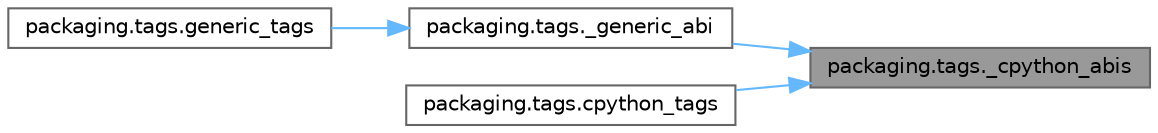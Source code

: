digraph "packaging.tags._cpython_abis"
{
 // LATEX_PDF_SIZE
  bgcolor="transparent";
  edge [fontname=Helvetica,fontsize=10,labelfontname=Helvetica,labelfontsize=10];
  node [fontname=Helvetica,fontsize=10,shape=box,height=0.2,width=0.4];
  rankdir="RL";
  Node1 [id="Node000001",label="packaging.tags._cpython_abis",height=0.2,width=0.4,color="gray40", fillcolor="grey60", style="filled", fontcolor="black",tooltip=" "];
  Node1 -> Node2 [id="edge1_Node000001_Node000002",dir="back",color="steelblue1",style="solid",tooltip=" "];
  Node2 [id="Node000002",label="packaging.tags._generic_abi",height=0.2,width=0.4,color="grey40", fillcolor="white", style="filled",URL="$namespacepackaging_1_1tags.html#af31df9a0a4106b1e5c64631f9be289fd",tooltip=" "];
  Node2 -> Node3 [id="edge2_Node000002_Node000003",dir="back",color="steelblue1",style="solid",tooltip=" "];
  Node3 [id="Node000003",label="packaging.tags.generic_tags",height=0.2,width=0.4,color="grey40", fillcolor="white", style="filled",URL="$namespacepackaging_1_1tags.html#a4e32525b72a4e26b173a51e5ea93a253",tooltip=" "];
  Node1 -> Node4 [id="edge3_Node000001_Node000004",dir="back",color="steelblue1",style="solid",tooltip=" "];
  Node4 [id="Node000004",label="packaging.tags.cpython_tags",height=0.2,width=0.4,color="grey40", fillcolor="white", style="filled",URL="$namespacepackaging_1_1tags.html#aad40205d6a84cbf6da6791f3f8d68afe",tooltip=" "];
}
